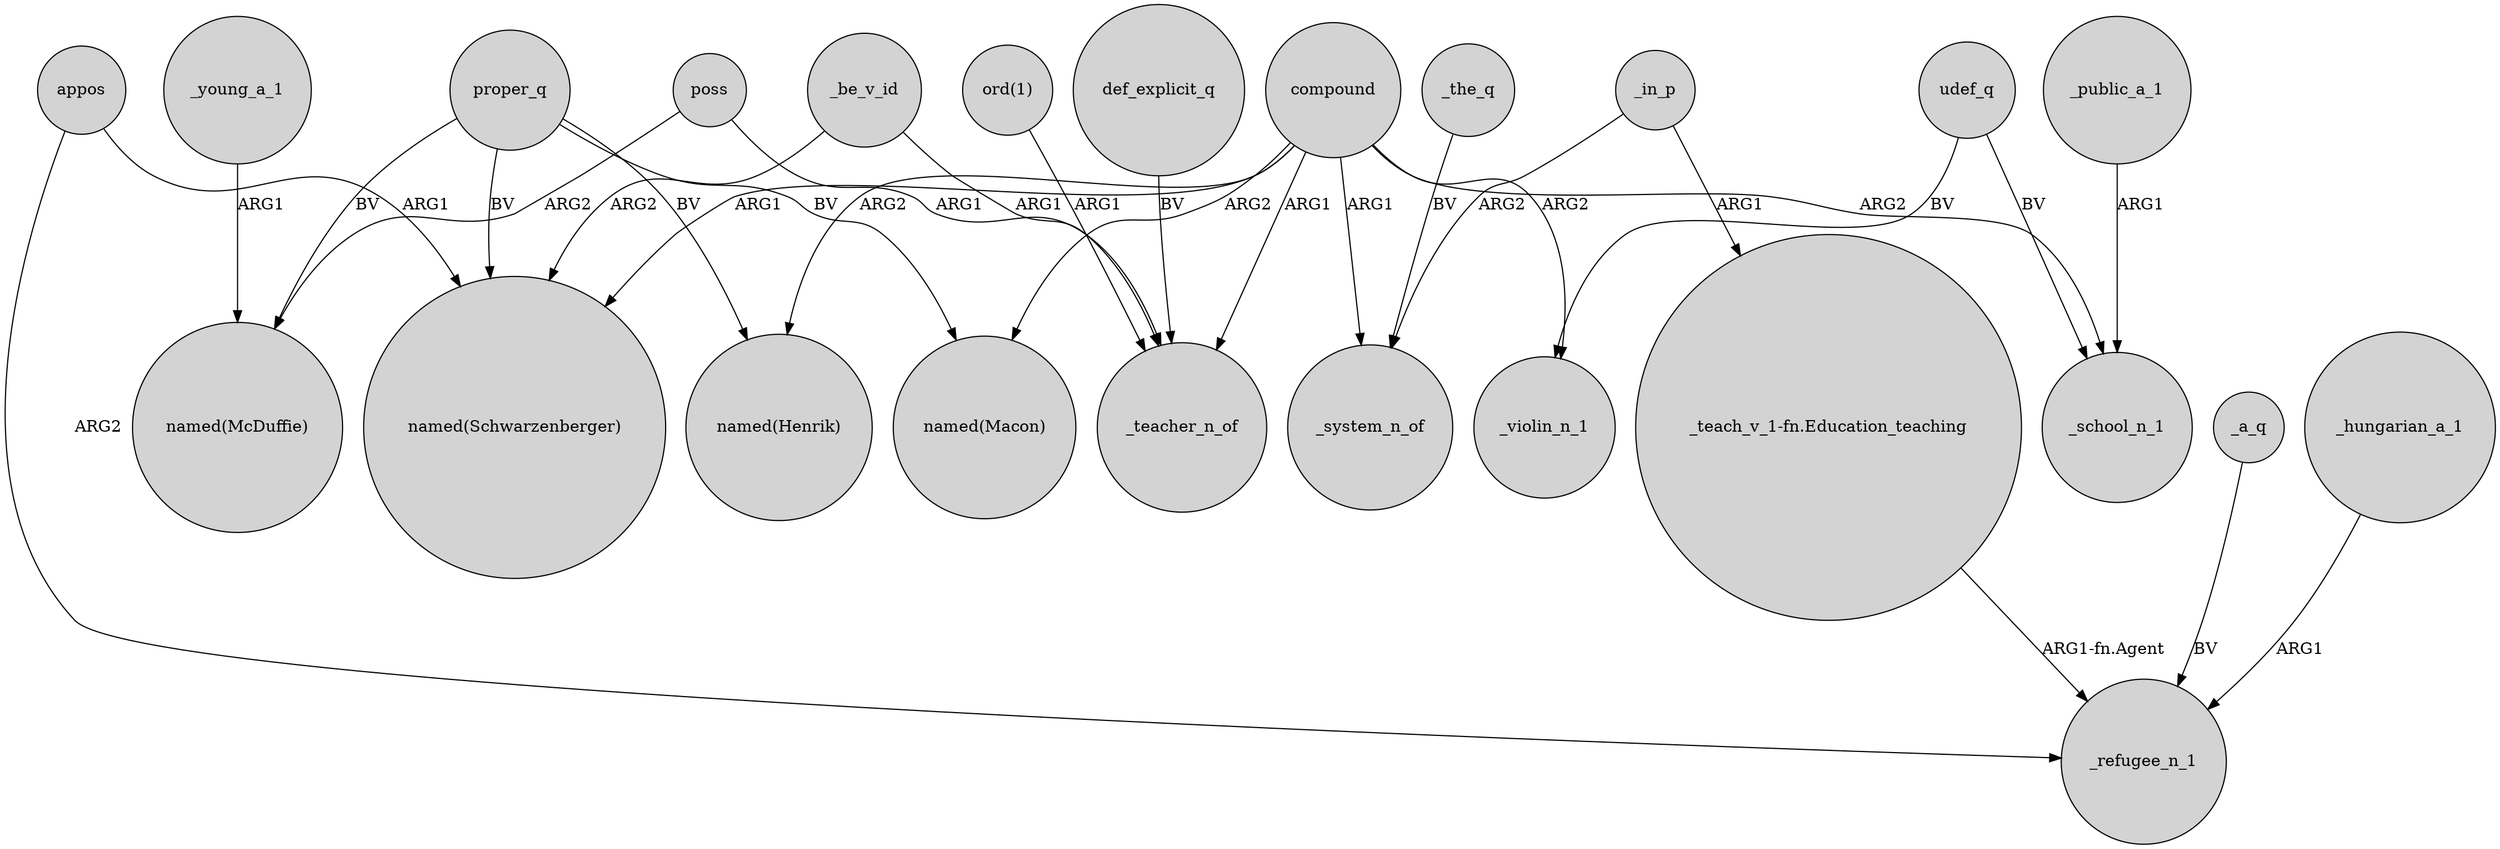 digraph {
	node [shape=circle style=filled]
	"_teach_v_1-fn.Education_teaching" -> _refugee_n_1 [label="ARG1-fn.Agent"]
	compound -> "named(Henrik)" [label=ARG2]
	proper_q -> "named(McDuffie)" [label=BV]
	_be_v_id -> "named(Schwarzenberger)" [label=ARG2]
	compound -> _system_n_of [label=ARG1]
	compound -> _violin_n_1 [label=ARG2]
	proper_q -> "named(Henrik)" [label=BV]
	appos -> "named(Schwarzenberger)" [label=ARG1]
	proper_q -> "named(Macon)" [label=BV]
	poss -> "named(McDuffie)" [label=ARG2]
	compound -> "named(Macon)" [label=ARG2]
	proper_q -> "named(Schwarzenberger)" [label=BV]
	_public_a_1 -> _school_n_1 [label=ARG1]
	udef_q -> _violin_n_1 [label=BV]
	_a_q -> _refugee_n_1 [label=BV]
	appos -> _refugee_n_1 [label=ARG2]
	_hungarian_a_1 -> _refugee_n_1 [label=ARG1]
	_be_v_id -> _teacher_n_of [label=ARG1]
	"ord(1)" -> _teacher_n_of [label=ARG1]
	_young_a_1 -> "named(McDuffie)" [label=ARG1]
	_the_q -> _system_n_of [label=BV]
	compound -> _teacher_n_of [label=ARG1]
	compound -> _school_n_1 [label=ARG2]
	poss -> _teacher_n_of [label=ARG1]
	udef_q -> _school_n_1 [label=BV]
	compound -> "named(Schwarzenberger)" [label=ARG1]
	_in_p -> _system_n_of [label=ARG2]
	_in_p -> "_teach_v_1-fn.Education_teaching" [label=ARG1]
	def_explicit_q -> _teacher_n_of [label=BV]
}
